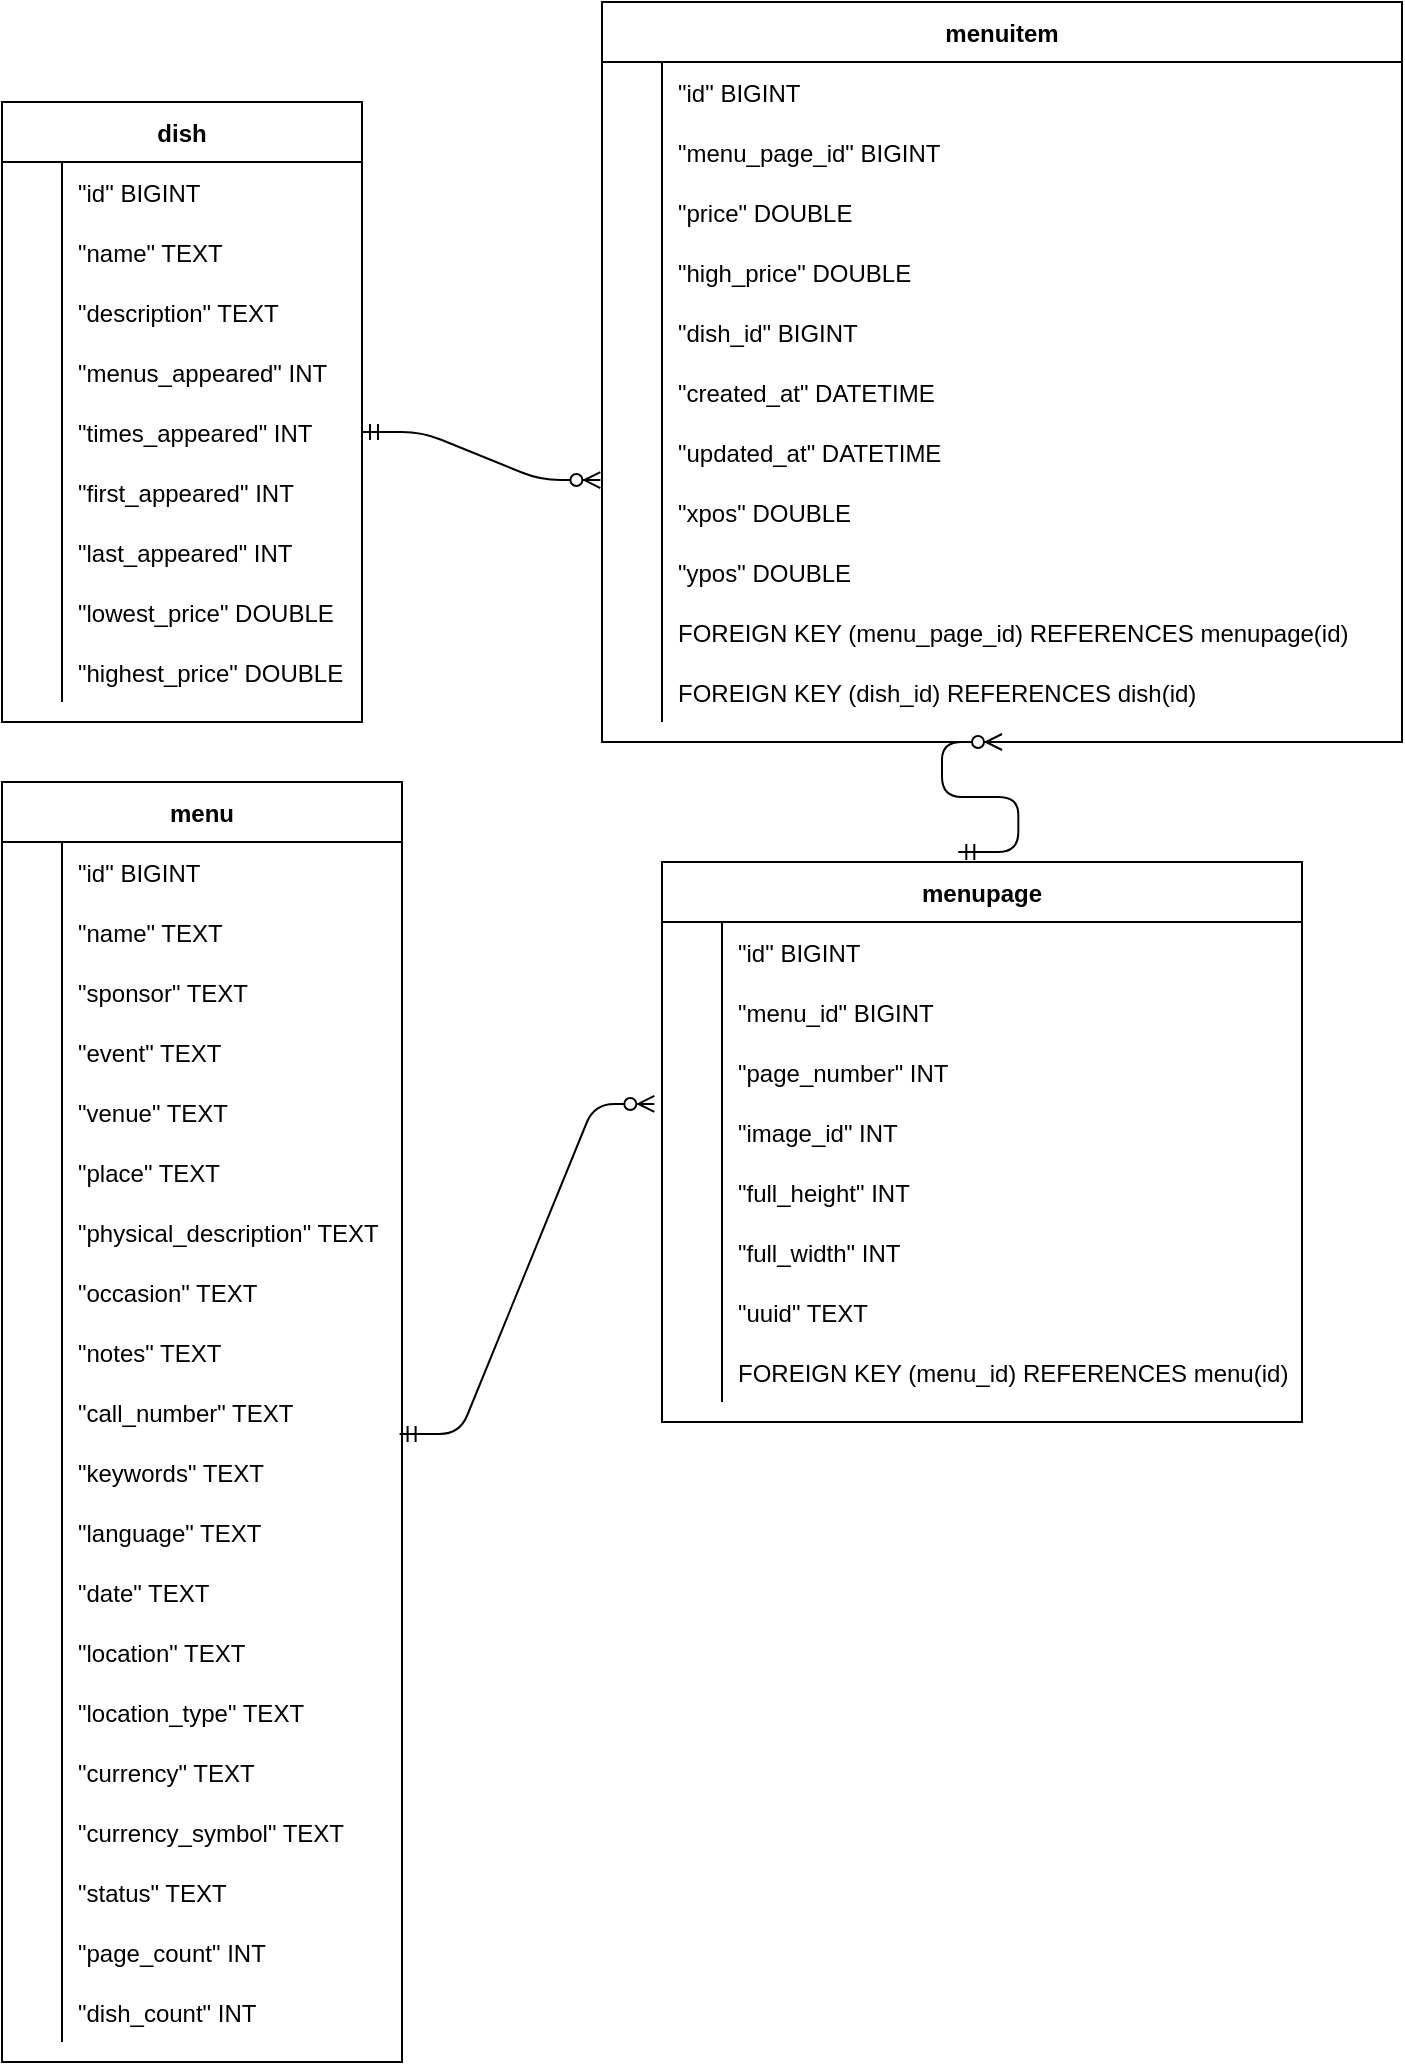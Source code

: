 <mxfile version="14.9.2" type="device"><diagram id="_U0Zj7MyWldD_mzxAEWO" name="Page-1"><mxGraphModel dx="868" dy="1550" grid="1" gridSize="10" guides="1" tooltips="1" connect="1" arrows="1" fold="1" page="1" pageScale="1" pageWidth="850" pageHeight="1100" math="0" shadow="0"><root><mxCell id="0"/><mxCell id="1" parent="0"/><mxCell id="P9e-pc2dTVvGXAX3Hv-I-1" value="dish" style="shape=table;startSize=30;container=1;collapsible=1;childLayout=tableLayout;fixedRows=1;rowLines=0;fontStyle=1;align=center;resizeLast=1;" vertex="1" parent="1"><mxGeometry x="50" y="-1010" width="180" height="310" as="geometry"/></mxCell><mxCell id="P9e-pc2dTVvGXAX3Hv-I-2" value="" style="shape=partialRectangle;collapsible=0;dropTarget=0;pointerEvents=0;fillColor=none;points=[[0,0.5],[1,0.5]];portConstraint=eastwest;top=0;left=0;right=0;bottom=0;" vertex="1" parent="P9e-pc2dTVvGXAX3Hv-I-1"><mxGeometry y="30" width="180" height="30" as="geometry"/></mxCell><mxCell id="P9e-pc2dTVvGXAX3Hv-I-3" value="" style="shape=partialRectangle;overflow=hidden;connectable=0;fillColor=none;top=0;left=0;bottom=0;right=0;" vertex="1" parent="P9e-pc2dTVvGXAX3Hv-I-2"><mxGeometry width="30" height="30" as="geometry"/></mxCell><mxCell id="P9e-pc2dTVvGXAX3Hv-I-4" value="&quot;id&quot; BIGINT" style="shape=partialRectangle;overflow=hidden;connectable=0;fillColor=none;top=0;left=0;bottom=0;right=0;align=left;spacingLeft=6;" vertex="1" parent="P9e-pc2dTVvGXAX3Hv-I-2"><mxGeometry x="30" width="150" height="30" as="geometry"/></mxCell><mxCell id="P9e-pc2dTVvGXAX3Hv-I-5" value="" style="shape=partialRectangle;collapsible=0;dropTarget=0;pointerEvents=0;fillColor=none;points=[[0,0.5],[1,0.5]];portConstraint=eastwest;top=0;left=0;right=0;bottom=0;" vertex="1" parent="P9e-pc2dTVvGXAX3Hv-I-1"><mxGeometry y="60" width="180" height="30" as="geometry"/></mxCell><mxCell id="P9e-pc2dTVvGXAX3Hv-I-6" value="" style="shape=partialRectangle;overflow=hidden;connectable=0;fillColor=none;top=0;left=0;bottom=0;right=0;" vertex="1" parent="P9e-pc2dTVvGXAX3Hv-I-5"><mxGeometry width="30" height="30" as="geometry"/></mxCell><mxCell id="P9e-pc2dTVvGXAX3Hv-I-7" value="&quot;name&quot; TEXT" style="shape=partialRectangle;overflow=hidden;connectable=0;fillColor=none;top=0;left=0;bottom=0;right=0;align=left;spacingLeft=6;" vertex="1" parent="P9e-pc2dTVvGXAX3Hv-I-5"><mxGeometry x="30" width="150" height="30" as="geometry"/></mxCell><mxCell id="P9e-pc2dTVvGXAX3Hv-I-8" value="" style="shape=partialRectangle;collapsible=0;dropTarget=0;pointerEvents=0;fillColor=none;points=[[0,0.5],[1,0.5]];portConstraint=eastwest;top=0;left=0;right=0;bottom=0;" vertex="1" parent="P9e-pc2dTVvGXAX3Hv-I-1"><mxGeometry y="90" width="180" height="30" as="geometry"/></mxCell><mxCell id="P9e-pc2dTVvGXAX3Hv-I-9" value="" style="shape=partialRectangle;overflow=hidden;connectable=0;fillColor=none;top=0;left=0;bottom=0;right=0;" vertex="1" parent="P9e-pc2dTVvGXAX3Hv-I-8"><mxGeometry width="30" height="30" as="geometry"/></mxCell><mxCell id="P9e-pc2dTVvGXAX3Hv-I-10" value="&quot;description&quot; TEXT" style="shape=partialRectangle;overflow=hidden;connectable=0;fillColor=none;top=0;left=0;bottom=0;right=0;align=left;spacingLeft=6;" vertex="1" parent="P9e-pc2dTVvGXAX3Hv-I-8"><mxGeometry x="30" width="150" height="30" as="geometry"/></mxCell><mxCell id="P9e-pc2dTVvGXAX3Hv-I-11" value="" style="shape=partialRectangle;collapsible=0;dropTarget=0;pointerEvents=0;fillColor=none;points=[[0,0.5],[1,0.5]];portConstraint=eastwest;top=0;left=0;right=0;bottom=0;" vertex="1" parent="P9e-pc2dTVvGXAX3Hv-I-1"><mxGeometry y="120" width="180" height="30" as="geometry"/></mxCell><mxCell id="P9e-pc2dTVvGXAX3Hv-I-12" value="" style="shape=partialRectangle;overflow=hidden;connectable=0;fillColor=none;top=0;left=0;bottom=0;right=0;" vertex="1" parent="P9e-pc2dTVvGXAX3Hv-I-11"><mxGeometry width="30" height="30" as="geometry"/></mxCell><mxCell id="P9e-pc2dTVvGXAX3Hv-I-13" value="&quot;menus_appeared&quot; INT" style="shape=partialRectangle;overflow=hidden;connectable=0;fillColor=none;top=0;left=0;bottom=0;right=0;align=left;spacingLeft=6;" vertex="1" parent="P9e-pc2dTVvGXAX3Hv-I-11"><mxGeometry x="30" width="150" height="30" as="geometry"/></mxCell><mxCell id="P9e-pc2dTVvGXAX3Hv-I-14" value="" style="shape=partialRectangle;collapsible=0;dropTarget=0;pointerEvents=0;fillColor=none;points=[[0,0.5],[1,0.5]];portConstraint=eastwest;top=0;left=0;right=0;bottom=0;" vertex="1" parent="P9e-pc2dTVvGXAX3Hv-I-1"><mxGeometry y="150" width="180" height="30" as="geometry"/></mxCell><mxCell id="P9e-pc2dTVvGXAX3Hv-I-15" value="" style="shape=partialRectangle;overflow=hidden;connectable=0;fillColor=none;top=0;left=0;bottom=0;right=0;" vertex="1" parent="P9e-pc2dTVvGXAX3Hv-I-14"><mxGeometry width="30" height="30" as="geometry"/></mxCell><mxCell id="P9e-pc2dTVvGXAX3Hv-I-16" value="&quot;times_appeared&quot; INT" style="shape=partialRectangle;overflow=hidden;connectable=0;fillColor=none;top=0;left=0;bottom=0;right=0;align=left;spacingLeft=6;" vertex="1" parent="P9e-pc2dTVvGXAX3Hv-I-14"><mxGeometry x="30" width="150" height="30" as="geometry"/></mxCell><mxCell id="P9e-pc2dTVvGXAX3Hv-I-17" value="" style="shape=partialRectangle;collapsible=0;dropTarget=0;pointerEvents=0;fillColor=none;points=[[0,0.5],[1,0.5]];portConstraint=eastwest;top=0;left=0;right=0;bottom=0;" vertex="1" parent="P9e-pc2dTVvGXAX3Hv-I-1"><mxGeometry y="180" width="180" height="30" as="geometry"/></mxCell><mxCell id="P9e-pc2dTVvGXAX3Hv-I-18" value="" style="shape=partialRectangle;overflow=hidden;connectable=0;fillColor=none;top=0;left=0;bottom=0;right=0;" vertex="1" parent="P9e-pc2dTVvGXAX3Hv-I-17"><mxGeometry width="30" height="30" as="geometry"/></mxCell><mxCell id="P9e-pc2dTVvGXAX3Hv-I-19" value="&quot;first_appeared&quot; INT" style="shape=partialRectangle;overflow=hidden;connectable=0;fillColor=none;top=0;left=0;bottom=0;right=0;align=left;spacingLeft=6;" vertex="1" parent="P9e-pc2dTVvGXAX3Hv-I-17"><mxGeometry x="30" width="150" height="30" as="geometry"/></mxCell><mxCell id="P9e-pc2dTVvGXAX3Hv-I-20" value="" style="shape=partialRectangle;collapsible=0;dropTarget=0;pointerEvents=0;fillColor=none;points=[[0,0.5],[1,0.5]];portConstraint=eastwest;top=0;left=0;right=0;bottom=0;" vertex="1" parent="P9e-pc2dTVvGXAX3Hv-I-1"><mxGeometry y="210" width="180" height="30" as="geometry"/></mxCell><mxCell id="P9e-pc2dTVvGXAX3Hv-I-21" value="" style="shape=partialRectangle;overflow=hidden;connectable=0;fillColor=none;top=0;left=0;bottom=0;right=0;" vertex="1" parent="P9e-pc2dTVvGXAX3Hv-I-20"><mxGeometry width="30" height="30" as="geometry"/></mxCell><mxCell id="P9e-pc2dTVvGXAX3Hv-I-22" value="&quot;last_appeared&quot; INT" style="shape=partialRectangle;overflow=hidden;connectable=0;fillColor=none;top=0;left=0;bottom=0;right=0;align=left;spacingLeft=6;" vertex="1" parent="P9e-pc2dTVvGXAX3Hv-I-20"><mxGeometry x="30" width="150" height="30" as="geometry"/></mxCell><mxCell id="P9e-pc2dTVvGXAX3Hv-I-23" value="" style="shape=partialRectangle;collapsible=0;dropTarget=0;pointerEvents=0;fillColor=none;points=[[0,0.5],[1,0.5]];portConstraint=eastwest;top=0;left=0;right=0;bottom=0;" vertex="1" parent="P9e-pc2dTVvGXAX3Hv-I-1"><mxGeometry y="240" width="180" height="30" as="geometry"/></mxCell><mxCell id="P9e-pc2dTVvGXAX3Hv-I-24" value="" style="shape=partialRectangle;overflow=hidden;connectable=0;fillColor=none;top=0;left=0;bottom=0;right=0;" vertex="1" parent="P9e-pc2dTVvGXAX3Hv-I-23"><mxGeometry width="30" height="30" as="geometry"/></mxCell><mxCell id="P9e-pc2dTVvGXAX3Hv-I-25" value="&quot;lowest_price&quot; DOUBLE" style="shape=partialRectangle;overflow=hidden;connectable=0;fillColor=none;top=0;left=0;bottom=0;right=0;align=left;spacingLeft=6;" vertex="1" parent="P9e-pc2dTVvGXAX3Hv-I-23"><mxGeometry x="30" width="150" height="30" as="geometry"/></mxCell><mxCell id="P9e-pc2dTVvGXAX3Hv-I-26" value="" style="shape=partialRectangle;collapsible=0;dropTarget=0;pointerEvents=0;fillColor=none;points=[[0,0.5],[1,0.5]];portConstraint=eastwest;top=0;left=0;right=0;bottom=0;" vertex="1" parent="P9e-pc2dTVvGXAX3Hv-I-1"><mxGeometry y="270" width="180" height="30" as="geometry"/></mxCell><mxCell id="P9e-pc2dTVvGXAX3Hv-I-27" value="" style="shape=partialRectangle;overflow=hidden;connectable=0;fillColor=none;top=0;left=0;bottom=0;right=0;" vertex="1" parent="P9e-pc2dTVvGXAX3Hv-I-26"><mxGeometry width="30" height="30" as="geometry"/></mxCell><mxCell id="P9e-pc2dTVvGXAX3Hv-I-28" value="&quot;highest_price&quot; DOUBLE" style="shape=partialRectangle;overflow=hidden;connectable=0;fillColor=none;top=0;left=0;bottom=0;right=0;align=left;spacingLeft=6;" vertex="1" parent="P9e-pc2dTVvGXAX3Hv-I-26"><mxGeometry x="30" width="150" height="30" as="geometry"/></mxCell><mxCell id="P9e-pc2dTVvGXAX3Hv-I-29" value="menuitem" style="shape=table;startSize=30;container=1;collapsible=1;childLayout=tableLayout;fixedRows=1;rowLines=0;fontStyle=1;align=center;resizeLast=1;" vertex="1" parent="1"><mxGeometry x="350" y="-1060" width="400" height="370" as="geometry"/></mxCell><mxCell id="P9e-pc2dTVvGXAX3Hv-I-30" value="" style="shape=partialRectangle;collapsible=0;dropTarget=0;pointerEvents=0;fillColor=none;points=[[0,0.5],[1,0.5]];portConstraint=eastwest;top=0;left=0;right=0;bottom=0;" vertex="1" parent="P9e-pc2dTVvGXAX3Hv-I-29"><mxGeometry y="30" width="400" height="30" as="geometry"/></mxCell><mxCell id="P9e-pc2dTVvGXAX3Hv-I-31" value="" style="shape=partialRectangle;overflow=hidden;connectable=0;fillColor=none;top=0;left=0;bottom=0;right=0;" vertex="1" parent="P9e-pc2dTVvGXAX3Hv-I-30"><mxGeometry width="30" height="30" as="geometry"/></mxCell><mxCell id="P9e-pc2dTVvGXAX3Hv-I-32" value="&quot;id&quot; BIGINT" style="shape=partialRectangle;overflow=hidden;connectable=0;fillColor=none;top=0;left=0;bottom=0;right=0;align=left;spacingLeft=6;" vertex="1" parent="P9e-pc2dTVvGXAX3Hv-I-30"><mxGeometry x="30" width="370" height="30" as="geometry"/></mxCell><mxCell id="P9e-pc2dTVvGXAX3Hv-I-33" value="" style="shape=partialRectangle;collapsible=0;dropTarget=0;pointerEvents=0;fillColor=none;points=[[0,0.5],[1,0.5]];portConstraint=eastwest;top=0;left=0;right=0;bottom=0;" vertex="1" parent="P9e-pc2dTVvGXAX3Hv-I-29"><mxGeometry y="60" width="400" height="30" as="geometry"/></mxCell><mxCell id="P9e-pc2dTVvGXAX3Hv-I-34" value="" style="shape=partialRectangle;overflow=hidden;connectable=0;fillColor=none;top=0;left=0;bottom=0;right=0;" vertex="1" parent="P9e-pc2dTVvGXAX3Hv-I-33"><mxGeometry width="30" height="30" as="geometry"/></mxCell><mxCell id="P9e-pc2dTVvGXAX3Hv-I-35" value="&quot;menu_page_id&quot; BIGINT" style="shape=partialRectangle;overflow=hidden;connectable=0;fillColor=none;top=0;left=0;bottom=0;right=0;align=left;spacingLeft=6;" vertex="1" parent="P9e-pc2dTVvGXAX3Hv-I-33"><mxGeometry x="30" width="370" height="30" as="geometry"/></mxCell><mxCell id="P9e-pc2dTVvGXAX3Hv-I-36" value="" style="shape=partialRectangle;collapsible=0;dropTarget=0;pointerEvents=0;fillColor=none;points=[[0,0.5],[1,0.5]];portConstraint=eastwest;top=0;left=0;right=0;bottom=0;" vertex="1" parent="P9e-pc2dTVvGXAX3Hv-I-29"><mxGeometry y="90" width="400" height="30" as="geometry"/></mxCell><mxCell id="P9e-pc2dTVvGXAX3Hv-I-37" value="" style="shape=partialRectangle;overflow=hidden;connectable=0;fillColor=none;top=0;left=0;bottom=0;right=0;" vertex="1" parent="P9e-pc2dTVvGXAX3Hv-I-36"><mxGeometry width="30" height="30" as="geometry"/></mxCell><mxCell id="P9e-pc2dTVvGXAX3Hv-I-38" value="&quot;price&quot; DOUBLE" style="shape=partialRectangle;overflow=hidden;connectable=0;fillColor=none;top=0;left=0;bottom=0;right=0;align=left;spacingLeft=6;" vertex="1" parent="P9e-pc2dTVvGXAX3Hv-I-36"><mxGeometry x="30" width="370" height="30" as="geometry"/></mxCell><mxCell id="P9e-pc2dTVvGXAX3Hv-I-39" value="" style="shape=partialRectangle;collapsible=0;dropTarget=0;pointerEvents=0;fillColor=none;points=[[0,0.5],[1,0.5]];portConstraint=eastwest;top=0;left=0;right=0;bottom=0;" vertex="1" parent="P9e-pc2dTVvGXAX3Hv-I-29"><mxGeometry y="120" width="400" height="30" as="geometry"/></mxCell><mxCell id="P9e-pc2dTVvGXAX3Hv-I-40" value="" style="shape=partialRectangle;overflow=hidden;connectable=0;fillColor=none;top=0;left=0;bottom=0;right=0;" vertex="1" parent="P9e-pc2dTVvGXAX3Hv-I-39"><mxGeometry width="30" height="30" as="geometry"/></mxCell><mxCell id="P9e-pc2dTVvGXAX3Hv-I-41" value="&quot;high_price&quot; DOUBLE" style="shape=partialRectangle;overflow=hidden;connectable=0;fillColor=none;top=0;left=0;bottom=0;right=0;align=left;spacingLeft=6;" vertex="1" parent="P9e-pc2dTVvGXAX3Hv-I-39"><mxGeometry x="30" width="370" height="30" as="geometry"/></mxCell><mxCell id="P9e-pc2dTVvGXAX3Hv-I-42" value="" style="shape=partialRectangle;collapsible=0;dropTarget=0;pointerEvents=0;fillColor=none;points=[[0,0.5],[1,0.5]];portConstraint=eastwest;top=0;left=0;right=0;bottom=0;" vertex="1" parent="P9e-pc2dTVvGXAX3Hv-I-29"><mxGeometry y="150" width="400" height="30" as="geometry"/></mxCell><mxCell id="P9e-pc2dTVvGXAX3Hv-I-43" value="" style="shape=partialRectangle;overflow=hidden;connectable=0;fillColor=none;top=0;left=0;bottom=0;right=0;" vertex="1" parent="P9e-pc2dTVvGXAX3Hv-I-42"><mxGeometry width="30" height="30" as="geometry"/></mxCell><mxCell id="P9e-pc2dTVvGXAX3Hv-I-44" value="&quot;dish_id&quot; BIGINT" style="shape=partialRectangle;overflow=hidden;connectable=0;fillColor=none;top=0;left=0;bottom=0;right=0;align=left;spacingLeft=6;" vertex="1" parent="P9e-pc2dTVvGXAX3Hv-I-42"><mxGeometry x="30" width="370" height="30" as="geometry"/></mxCell><mxCell id="P9e-pc2dTVvGXAX3Hv-I-45" value="" style="shape=partialRectangle;collapsible=0;dropTarget=0;pointerEvents=0;fillColor=none;points=[[0,0.5],[1,0.5]];portConstraint=eastwest;top=0;left=0;right=0;bottom=0;" vertex="1" parent="P9e-pc2dTVvGXAX3Hv-I-29"><mxGeometry y="180" width="400" height="30" as="geometry"/></mxCell><mxCell id="P9e-pc2dTVvGXAX3Hv-I-46" value="" style="shape=partialRectangle;overflow=hidden;connectable=0;fillColor=none;top=0;left=0;bottom=0;right=0;" vertex="1" parent="P9e-pc2dTVvGXAX3Hv-I-45"><mxGeometry width="30" height="30" as="geometry"/></mxCell><mxCell id="P9e-pc2dTVvGXAX3Hv-I-47" value="&quot;created_at&quot; DATETIME" style="shape=partialRectangle;overflow=hidden;connectable=0;fillColor=none;top=0;left=0;bottom=0;right=0;align=left;spacingLeft=6;" vertex="1" parent="P9e-pc2dTVvGXAX3Hv-I-45"><mxGeometry x="30" width="370" height="30" as="geometry"/></mxCell><mxCell id="P9e-pc2dTVvGXAX3Hv-I-48" value="" style="shape=partialRectangle;collapsible=0;dropTarget=0;pointerEvents=0;fillColor=none;points=[[0,0.5],[1,0.5]];portConstraint=eastwest;top=0;left=0;right=0;bottom=0;" vertex="1" parent="P9e-pc2dTVvGXAX3Hv-I-29"><mxGeometry y="210" width="400" height="30" as="geometry"/></mxCell><mxCell id="P9e-pc2dTVvGXAX3Hv-I-49" value="" style="shape=partialRectangle;overflow=hidden;connectable=0;fillColor=none;top=0;left=0;bottom=0;right=0;" vertex="1" parent="P9e-pc2dTVvGXAX3Hv-I-48"><mxGeometry width="30" height="30" as="geometry"/></mxCell><mxCell id="P9e-pc2dTVvGXAX3Hv-I-50" value="&quot;updated_at&quot; DATETIME" style="shape=partialRectangle;overflow=hidden;connectable=0;fillColor=none;top=0;left=0;bottom=0;right=0;align=left;spacingLeft=6;" vertex="1" parent="P9e-pc2dTVvGXAX3Hv-I-48"><mxGeometry x="30" width="370" height="30" as="geometry"/></mxCell><mxCell id="P9e-pc2dTVvGXAX3Hv-I-51" value="" style="shape=partialRectangle;collapsible=0;dropTarget=0;pointerEvents=0;fillColor=none;points=[[0,0.5],[1,0.5]];portConstraint=eastwest;top=0;left=0;right=0;bottom=0;" vertex="1" parent="P9e-pc2dTVvGXAX3Hv-I-29"><mxGeometry y="240" width="400" height="30" as="geometry"/></mxCell><mxCell id="P9e-pc2dTVvGXAX3Hv-I-52" value="" style="shape=partialRectangle;overflow=hidden;connectable=0;fillColor=none;top=0;left=0;bottom=0;right=0;" vertex="1" parent="P9e-pc2dTVvGXAX3Hv-I-51"><mxGeometry width="30" height="30" as="geometry"/></mxCell><mxCell id="P9e-pc2dTVvGXAX3Hv-I-53" value="&quot;xpos&quot; DOUBLE" style="shape=partialRectangle;overflow=hidden;connectable=0;fillColor=none;top=0;left=0;bottom=0;right=0;align=left;spacingLeft=6;" vertex="1" parent="P9e-pc2dTVvGXAX3Hv-I-51"><mxGeometry x="30" width="370" height="30" as="geometry"/></mxCell><mxCell id="P9e-pc2dTVvGXAX3Hv-I-54" value="" style="shape=partialRectangle;collapsible=0;dropTarget=0;pointerEvents=0;fillColor=none;points=[[0,0.5],[1,0.5]];portConstraint=eastwest;top=0;left=0;right=0;bottom=0;" vertex="1" parent="P9e-pc2dTVvGXAX3Hv-I-29"><mxGeometry y="270" width="400" height="30" as="geometry"/></mxCell><mxCell id="P9e-pc2dTVvGXAX3Hv-I-55" value="" style="shape=partialRectangle;overflow=hidden;connectable=0;fillColor=none;top=0;left=0;bottom=0;right=0;" vertex="1" parent="P9e-pc2dTVvGXAX3Hv-I-54"><mxGeometry width="30" height="30" as="geometry"/></mxCell><mxCell id="P9e-pc2dTVvGXAX3Hv-I-56" value="&quot;ypos&quot; DOUBLE" style="shape=partialRectangle;overflow=hidden;connectable=0;fillColor=none;top=0;left=0;bottom=0;right=0;align=left;spacingLeft=6;" vertex="1" parent="P9e-pc2dTVvGXAX3Hv-I-54"><mxGeometry x="30" width="370" height="30" as="geometry"/></mxCell><mxCell id="P9e-pc2dTVvGXAX3Hv-I-57" value="" style="shape=partialRectangle;collapsible=0;dropTarget=0;pointerEvents=0;fillColor=none;points=[[0,0.5],[1,0.5]];portConstraint=eastwest;top=0;left=0;right=0;bottom=0;" vertex="1" parent="P9e-pc2dTVvGXAX3Hv-I-29"><mxGeometry y="300" width="400" height="30" as="geometry"/></mxCell><mxCell id="P9e-pc2dTVvGXAX3Hv-I-58" value="" style="shape=partialRectangle;overflow=hidden;connectable=0;fillColor=none;top=0;left=0;bottom=0;right=0;" vertex="1" parent="P9e-pc2dTVvGXAX3Hv-I-57"><mxGeometry width="30" height="30" as="geometry"/></mxCell><mxCell id="P9e-pc2dTVvGXAX3Hv-I-59" value="FOREIGN KEY (menu_page_id) REFERENCES menupage(id)" style="shape=partialRectangle;overflow=hidden;connectable=0;fillColor=none;top=0;left=0;bottom=0;right=0;align=left;spacingLeft=6;" vertex="1" parent="P9e-pc2dTVvGXAX3Hv-I-57"><mxGeometry x="30" width="370" height="30" as="geometry"/></mxCell><mxCell id="P9e-pc2dTVvGXAX3Hv-I-60" value="" style="shape=partialRectangle;collapsible=0;dropTarget=0;pointerEvents=0;fillColor=none;points=[[0,0.5],[1,0.5]];portConstraint=eastwest;top=0;left=0;right=0;bottom=0;" vertex="1" parent="P9e-pc2dTVvGXAX3Hv-I-29"><mxGeometry y="330" width="400" height="30" as="geometry"/></mxCell><mxCell id="P9e-pc2dTVvGXAX3Hv-I-61" value="" style="shape=partialRectangle;overflow=hidden;connectable=0;fillColor=none;top=0;left=0;bottom=0;right=0;" vertex="1" parent="P9e-pc2dTVvGXAX3Hv-I-60"><mxGeometry width="30" height="30" as="geometry"/></mxCell><mxCell id="P9e-pc2dTVvGXAX3Hv-I-62" value="FOREIGN KEY (dish_id) REFERENCES dish(id)" style="shape=partialRectangle;overflow=hidden;connectable=0;fillColor=none;top=0;left=0;bottom=0;right=0;align=left;spacingLeft=6;" vertex="1" parent="P9e-pc2dTVvGXAX3Hv-I-60"><mxGeometry x="30" width="370" height="30" as="geometry"/></mxCell><mxCell id="P9e-pc2dTVvGXAX3Hv-I-63" value="menupage" style="shape=table;startSize=30;container=1;collapsible=1;childLayout=tableLayout;fixedRows=1;rowLines=0;fontStyle=1;align=center;resizeLast=1;" vertex="1" parent="1"><mxGeometry x="380" y="-630" width="320" height="280" as="geometry"/></mxCell><mxCell id="P9e-pc2dTVvGXAX3Hv-I-64" value="" style="shape=partialRectangle;collapsible=0;dropTarget=0;pointerEvents=0;fillColor=none;points=[[0,0.5],[1,0.5]];portConstraint=eastwest;top=0;left=0;right=0;bottom=0;" vertex="1" parent="P9e-pc2dTVvGXAX3Hv-I-63"><mxGeometry y="30" width="320" height="30" as="geometry"/></mxCell><mxCell id="P9e-pc2dTVvGXAX3Hv-I-65" value="" style="shape=partialRectangle;overflow=hidden;connectable=0;fillColor=none;top=0;left=0;bottom=0;right=0;" vertex="1" parent="P9e-pc2dTVvGXAX3Hv-I-64"><mxGeometry width="30" height="30" as="geometry"/></mxCell><mxCell id="P9e-pc2dTVvGXAX3Hv-I-66" value="&quot;id&quot; BIGINT" style="shape=partialRectangle;overflow=hidden;connectable=0;fillColor=none;top=0;left=0;bottom=0;right=0;align=left;spacingLeft=6;" vertex="1" parent="P9e-pc2dTVvGXAX3Hv-I-64"><mxGeometry x="30" width="290" height="30" as="geometry"/></mxCell><mxCell id="P9e-pc2dTVvGXAX3Hv-I-67" value="" style="shape=partialRectangle;collapsible=0;dropTarget=0;pointerEvents=0;fillColor=none;points=[[0,0.5],[1,0.5]];portConstraint=eastwest;top=0;left=0;right=0;bottom=0;" vertex="1" parent="P9e-pc2dTVvGXAX3Hv-I-63"><mxGeometry y="60" width="320" height="30" as="geometry"/></mxCell><mxCell id="P9e-pc2dTVvGXAX3Hv-I-68" value="" style="shape=partialRectangle;overflow=hidden;connectable=0;fillColor=none;top=0;left=0;bottom=0;right=0;" vertex="1" parent="P9e-pc2dTVvGXAX3Hv-I-67"><mxGeometry width="30" height="30" as="geometry"/></mxCell><mxCell id="P9e-pc2dTVvGXAX3Hv-I-69" value="&quot;menu_id&quot; BIGINT" style="shape=partialRectangle;overflow=hidden;connectable=0;fillColor=none;top=0;left=0;bottom=0;right=0;align=left;spacingLeft=6;" vertex="1" parent="P9e-pc2dTVvGXAX3Hv-I-67"><mxGeometry x="30" width="290" height="30" as="geometry"/></mxCell><mxCell id="P9e-pc2dTVvGXAX3Hv-I-70" value="" style="shape=partialRectangle;collapsible=0;dropTarget=0;pointerEvents=0;fillColor=none;points=[[0,0.5],[1,0.5]];portConstraint=eastwest;top=0;left=0;right=0;bottom=0;" vertex="1" parent="P9e-pc2dTVvGXAX3Hv-I-63"><mxGeometry y="90" width="320" height="30" as="geometry"/></mxCell><mxCell id="P9e-pc2dTVvGXAX3Hv-I-71" value="" style="shape=partialRectangle;overflow=hidden;connectable=0;fillColor=none;top=0;left=0;bottom=0;right=0;" vertex="1" parent="P9e-pc2dTVvGXAX3Hv-I-70"><mxGeometry width="30" height="30" as="geometry"/></mxCell><mxCell id="P9e-pc2dTVvGXAX3Hv-I-72" value="&quot;page_number&quot; INT" style="shape=partialRectangle;overflow=hidden;connectable=0;fillColor=none;top=0;left=0;bottom=0;right=0;align=left;spacingLeft=6;" vertex="1" parent="P9e-pc2dTVvGXAX3Hv-I-70"><mxGeometry x="30" width="290" height="30" as="geometry"/></mxCell><mxCell id="P9e-pc2dTVvGXAX3Hv-I-73" value="" style="shape=partialRectangle;collapsible=0;dropTarget=0;pointerEvents=0;fillColor=none;points=[[0,0.5],[1,0.5]];portConstraint=eastwest;top=0;left=0;right=0;bottom=0;" vertex="1" parent="P9e-pc2dTVvGXAX3Hv-I-63"><mxGeometry y="120" width="320" height="30" as="geometry"/></mxCell><mxCell id="P9e-pc2dTVvGXAX3Hv-I-74" value="" style="shape=partialRectangle;overflow=hidden;connectable=0;fillColor=none;top=0;left=0;bottom=0;right=0;" vertex="1" parent="P9e-pc2dTVvGXAX3Hv-I-73"><mxGeometry width="30" height="30" as="geometry"/></mxCell><mxCell id="P9e-pc2dTVvGXAX3Hv-I-75" value="&quot;image_id&quot; INT" style="shape=partialRectangle;overflow=hidden;connectable=0;fillColor=none;top=0;left=0;bottom=0;right=0;align=left;spacingLeft=6;" vertex="1" parent="P9e-pc2dTVvGXAX3Hv-I-73"><mxGeometry x="30" width="290" height="30" as="geometry"/></mxCell><mxCell id="P9e-pc2dTVvGXAX3Hv-I-76" value="" style="shape=partialRectangle;collapsible=0;dropTarget=0;pointerEvents=0;fillColor=none;points=[[0,0.5],[1,0.5]];portConstraint=eastwest;top=0;left=0;right=0;bottom=0;" vertex="1" parent="P9e-pc2dTVvGXAX3Hv-I-63"><mxGeometry y="150" width="320" height="30" as="geometry"/></mxCell><mxCell id="P9e-pc2dTVvGXAX3Hv-I-77" value="" style="shape=partialRectangle;overflow=hidden;connectable=0;fillColor=none;top=0;left=0;bottom=0;right=0;" vertex="1" parent="P9e-pc2dTVvGXAX3Hv-I-76"><mxGeometry width="30" height="30" as="geometry"/></mxCell><mxCell id="P9e-pc2dTVvGXAX3Hv-I-78" value="&quot;full_height&quot; INT" style="shape=partialRectangle;overflow=hidden;connectable=0;fillColor=none;top=0;left=0;bottom=0;right=0;align=left;spacingLeft=6;" vertex="1" parent="P9e-pc2dTVvGXAX3Hv-I-76"><mxGeometry x="30" width="290" height="30" as="geometry"/></mxCell><mxCell id="P9e-pc2dTVvGXAX3Hv-I-79" value="" style="shape=partialRectangle;collapsible=0;dropTarget=0;pointerEvents=0;fillColor=none;points=[[0,0.5],[1,0.5]];portConstraint=eastwest;top=0;left=0;right=0;bottom=0;" vertex="1" parent="P9e-pc2dTVvGXAX3Hv-I-63"><mxGeometry y="180" width="320" height="30" as="geometry"/></mxCell><mxCell id="P9e-pc2dTVvGXAX3Hv-I-80" value="" style="shape=partialRectangle;overflow=hidden;connectable=0;fillColor=none;top=0;left=0;bottom=0;right=0;" vertex="1" parent="P9e-pc2dTVvGXAX3Hv-I-79"><mxGeometry width="30" height="30" as="geometry"/></mxCell><mxCell id="P9e-pc2dTVvGXAX3Hv-I-81" value="&quot;full_width&quot; INT" style="shape=partialRectangle;overflow=hidden;connectable=0;fillColor=none;top=0;left=0;bottom=0;right=0;align=left;spacingLeft=6;" vertex="1" parent="P9e-pc2dTVvGXAX3Hv-I-79"><mxGeometry x="30" width="290" height="30" as="geometry"/></mxCell><mxCell id="P9e-pc2dTVvGXAX3Hv-I-82" value="" style="shape=partialRectangle;collapsible=0;dropTarget=0;pointerEvents=0;fillColor=none;points=[[0,0.5],[1,0.5]];portConstraint=eastwest;top=0;left=0;right=0;bottom=0;" vertex="1" parent="P9e-pc2dTVvGXAX3Hv-I-63"><mxGeometry y="210" width="320" height="30" as="geometry"/></mxCell><mxCell id="P9e-pc2dTVvGXAX3Hv-I-83" value="" style="shape=partialRectangle;overflow=hidden;connectable=0;fillColor=none;top=0;left=0;bottom=0;right=0;" vertex="1" parent="P9e-pc2dTVvGXAX3Hv-I-82"><mxGeometry width="30" height="30" as="geometry"/></mxCell><mxCell id="P9e-pc2dTVvGXAX3Hv-I-84" value="&quot;uuid&quot; TEXT" style="shape=partialRectangle;overflow=hidden;connectable=0;fillColor=none;top=0;left=0;bottom=0;right=0;align=left;spacingLeft=6;" vertex="1" parent="P9e-pc2dTVvGXAX3Hv-I-82"><mxGeometry x="30" width="290" height="30" as="geometry"/></mxCell><mxCell id="P9e-pc2dTVvGXAX3Hv-I-85" value="" style="shape=partialRectangle;collapsible=0;dropTarget=0;pointerEvents=0;fillColor=none;points=[[0,0.5],[1,0.5]];portConstraint=eastwest;top=0;left=0;right=0;bottom=0;" vertex="1" parent="P9e-pc2dTVvGXAX3Hv-I-63"><mxGeometry y="240" width="320" height="30" as="geometry"/></mxCell><mxCell id="P9e-pc2dTVvGXAX3Hv-I-86" value="" style="shape=partialRectangle;overflow=hidden;connectable=0;fillColor=none;top=0;left=0;bottom=0;right=0;" vertex="1" parent="P9e-pc2dTVvGXAX3Hv-I-85"><mxGeometry width="30" height="30" as="geometry"/></mxCell><mxCell id="P9e-pc2dTVvGXAX3Hv-I-87" value="FOREIGN KEY (menu_id) REFERENCES menu(id)" style="shape=partialRectangle;overflow=hidden;connectable=0;fillColor=none;top=0;left=0;bottom=0;right=0;align=left;spacingLeft=6;" vertex="1" parent="P9e-pc2dTVvGXAX3Hv-I-85"><mxGeometry x="30" width="290" height="30" as="geometry"/></mxCell><mxCell id="P9e-pc2dTVvGXAX3Hv-I-88" value="menu" style="shape=table;startSize=30;container=1;collapsible=1;childLayout=tableLayout;fixedRows=1;rowLines=0;fontStyle=1;align=center;resizeLast=1;" vertex="1" parent="1"><mxGeometry x="50" y="-670" width="200" height="640" as="geometry"/></mxCell><mxCell id="P9e-pc2dTVvGXAX3Hv-I-89" value="" style="shape=partialRectangle;collapsible=0;dropTarget=0;pointerEvents=0;fillColor=none;points=[[0,0.5],[1,0.5]];portConstraint=eastwest;top=0;left=0;right=0;bottom=0;" vertex="1" parent="P9e-pc2dTVvGXAX3Hv-I-88"><mxGeometry y="30" width="200" height="30" as="geometry"/></mxCell><mxCell id="P9e-pc2dTVvGXAX3Hv-I-90" value="" style="shape=partialRectangle;overflow=hidden;connectable=0;fillColor=none;top=0;left=0;bottom=0;right=0;" vertex="1" parent="P9e-pc2dTVvGXAX3Hv-I-89"><mxGeometry width="30" height="30" as="geometry"/></mxCell><mxCell id="P9e-pc2dTVvGXAX3Hv-I-91" value="&quot;id&quot; BIGINT" style="shape=partialRectangle;overflow=hidden;connectable=0;fillColor=none;top=0;left=0;bottom=0;right=0;align=left;spacingLeft=6;" vertex="1" parent="P9e-pc2dTVvGXAX3Hv-I-89"><mxGeometry x="30" width="170" height="30" as="geometry"/></mxCell><mxCell id="P9e-pc2dTVvGXAX3Hv-I-92" value="" style="shape=partialRectangle;collapsible=0;dropTarget=0;pointerEvents=0;fillColor=none;points=[[0,0.5],[1,0.5]];portConstraint=eastwest;top=0;left=0;right=0;bottom=0;" vertex="1" parent="P9e-pc2dTVvGXAX3Hv-I-88"><mxGeometry y="60" width="200" height="30" as="geometry"/></mxCell><mxCell id="P9e-pc2dTVvGXAX3Hv-I-93" value="" style="shape=partialRectangle;overflow=hidden;connectable=0;fillColor=none;top=0;left=0;bottom=0;right=0;" vertex="1" parent="P9e-pc2dTVvGXAX3Hv-I-92"><mxGeometry width="30" height="30" as="geometry"/></mxCell><mxCell id="P9e-pc2dTVvGXAX3Hv-I-94" value="&quot;name&quot; TEXT" style="shape=partialRectangle;overflow=hidden;connectable=0;fillColor=none;top=0;left=0;bottom=0;right=0;align=left;spacingLeft=6;" vertex="1" parent="P9e-pc2dTVvGXAX3Hv-I-92"><mxGeometry x="30" width="170" height="30" as="geometry"/></mxCell><mxCell id="P9e-pc2dTVvGXAX3Hv-I-95" value="" style="shape=partialRectangle;collapsible=0;dropTarget=0;pointerEvents=0;fillColor=none;points=[[0,0.5],[1,0.5]];portConstraint=eastwest;top=0;left=0;right=0;bottom=0;" vertex="1" parent="P9e-pc2dTVvGXAX3Hv-I-88"><mxGeometry y="90" width="200" height="30" as="geometry"/></mxCell><mxCell id="P9e-pc2dTVvGXAX3Hv-I-96" value="" style="shape=partialRectangle;overflow=hidden;connectable=0;fillColor=none;top=0;left=0;bottom=0;right=0;" vertex="1" parent="P9e-pc2dTVvGXAX3Hv-I-95"><mxGeometry width="30" height="30" as="geometry"/></mxCell><mxCell id="P9e-pc2dTVvGXAX3Hv-I-97" value="&quot;sponsor&quot; TEXT" style="shape=partialRectangle;overflow=hidden;connectable=0;fillColor=none;top=0;left=0;bottom=0;right=0;align=left;spacingLeft=6;" vertex="1" parent="P9e-pc2dTVvGXAX3Hv-I-95"><mxGeometry x="30" width="170" height="30" as="geometry"/></mxCell><mxCell id="P9e-pc2dTVvGXAX3Hv-I-98" value="" style="shape=partialRectangle;collapsible=0;dropTarget=0;pointerEvents=0;fillColor=none;points=[[0,0.5],[1,0.5]];portConstraint=eastwest;top=0;left=0;right=0;bottom=0;" vertex="1" parent="P9e-pc2dTVvGXAX3Hv-I-88"><mxGeometry y="120" width="200" height="30" as="geometry"/></mxCell><mxCell id="P9e-pc2dTVvGXAX3Hv-I-99" value="" style="shape=partialRectangle;overflow=hidden;connectable=0;fillColor=none;top=0;left=0;bottom=0;right=0;" vertex="1" parent="P9e-pc2dTVvGXAX3Hv-I-98"><mxGeometry width="30" height="30" as="geometry"/></mxCell><mxCell id="P9e-pc2dTVvGXAX3Hv-I-100" value="&quot;event&quot; TEXT" style="shape=partialRectangle;overflow=hidden;connectable=0;fillColor=none;top=0;left=0;bottom=0;right=0;align=left;spacingLeft=6;" vertex="1" parent="P9e-pc2dTVvGXAX3Hv-I-98"><mxGeometry x="30" width="170" height="30" as="geometry"/></mxCell><mxCell id="P9e-pc2dTVvGXAX3Hv-I-101" value="" style="shape=partialRectangle;collapsible=0;dropTarget=0;pointerEvents=0;fillColor=none;points=[[0,0.5],[1,0.5]];portConstraint=eastwest;top=0;left=0;right=0;bottom=0;" vertex="1" parent="P9e-pc2dTVvGXAX3Hv-I-88"><mxGeometry y="150" width="200" height="30" as="geometry"/></mxCell><mxCell id="P9e-pc2dTVvGXAX3Hv-I-102" value="" style="shape=partialRectangle;overflow=hidden;connectable=0;fillColor=none;top=0;left=0;bottom=0;right=0;" vertex="1" parent="P9e-pc2dTVvGXAX3Hv-I-101"><mxGeometry width="30" height="30" as="geometry"/></mxCell><mxCell id="P9e-pc2dTVvGXAX3Hv-I-103" value="&quot;venue&quot; TEXT" style="shape=partialRectangle;overflow=hidden;connectable=0;fillColor=none;top=0;left=0;bottom=0;right=0;align=left;spacingLeft=6;" vertex="1" parent="P9e-pc2dTVvGXAX3Hv-I-101"><mxGeometry x="30" width="170" height="30" as="geometry"/></mxCell><mxCell id="P9e-pc2dTVvGXAX3Hv-I-104" value="" style="shape=partialRectangle;collapsible=0;dropTarget=0;pointerEvents=0;fillColor=none;points=[[0,0.5],[1,0.5]];portConstraint=eastwest;top=0;left=0;right=0;bottom=0;" vertex="1" parent="P9e-pc2dTVvGXAX3Hv-I-88"><mxGeometry y="180" width="200" height="30" as="geometry"/></mxCell><mxCell id="P9e-pc2dTVvGXAX3Hv-I-105" value="" style="shape=partialRectangle;overflow=hidden;connectable=0;fillColor=none;top=0;left=0;bottom=0;right=0;" vertex="1" parent="P9e-pc2dTVvGXAX3Hv-I-104"><mxGeometry width="30" height="30" as="geometry"/></mxCell><mxCell id="P9e-pc2dTVvGXAX3Hv-I-106" value="&quot;place&quot; TEXT" style="shape=partialRectangle;overflow=hidden;connectable=0;fillColor=none;top=0;left=0;bottom=0;right=0;align=left;spacingLeft=6;" vertex="1" parent="P9e-pc2dTVvGXAX3Hv-I-104"><mxGeometry x="30" width="170" height="30" as="geometry"/></mxCell><mxCell id="P9e-pc2dTVvGXAX3Hv-I-149" style="shape=partialRectangle;collapsible=0;dropTarget=0;pointerEvents=0;fillColor=none;points=[[0,0.5],[1,0.5]];portConstraint=eastwest;top=0;left=0;right=0;bottom=0;" vertex="1" parent="P9e-pc2dTVvGXAX3Hv-I-88"><mxGeometry y="210" width="200" height="30" as="geometry"/></mxCell><mxCell id="P9e-pc2dTVvGXAX3Hv-I-150" style="shape=partialRectangle;overflow=hidden;connectable=0;fillColor=none;top=0;left=0;bottom=0;right=0;" vertex="1" parent="P9e-pc2dTVvGXAX3Hv-I-149"><mxGeometry width="30" height="30" as="geometry"/></mxCell><mxCell id="P9e-pc2dTVvGXAX3Hv-I-151" value="&quot;physical_description&quot; TEXT" style="shape=partialRectangle;overflow=hidden;connectable=0;fillColor=none;top=0;left=0;bottom=0;right=0;align=left;spacingLeft=6;" vertex="1" parent="P9e-pc2dTVvGXAX3Hv-I-149"><mxGeometry x="30" width="170" height="30" as="geometry"/></mxCell><mxCell id="P9e-pc2dTVvGXAX3Hv-I-107" value="" style="shape=partialRectangle;collapsible=0;dropTarget=0;pointerEvents=0;fillColor=none;points=[[0,0.5],[1,0.5]];portConstraint=eastwest;top=0;left=0;right=0;bottom=0;" vertex="1" parent="P9e-pc2dTVvGXAX3Hv-I-88"><mxGeometry y="240" width="200" height="30" as="geometry"/></mxCell><mxCell id="P9e-pc2dTVvGXAX3Hv-I-108" value="" style="shape=partialRectangle;overflow=hidden;connectable=0;fillColor=none;top=0;left=0;bottom=0;right=0;" vertex="1" parent="P9e-pc2dTVvGXAX3Hv-I-107"><mxGeometry width="30" height="30" as="geometry"/></mxCell><mxCell id="P9e-pc2dTVvGXAX3Hv-I-109" value="&quot;occasion&quot; TEXT" style="shape=partialRectangle;overflow=hidden;connectable=0;fillColor=none;top=0;left=0;bottom=0;right=0;align=left;spacingLeft=6;" vertex="1" parent="P9e-pc2dTVvGXAX3Hv-I-107"><mxGeometry x="30" width="170" height="30" as="geometry"/></mxCell><mxCell id="P9e-pc2dTVvGXAX3Hv-I-110" value="" style="shape=partialRectangle;collapsible=0;dropTarget=0;pointerEvents=0;fillColor=none;points=[[0,0.5],[1,0.5]];portConstraint=eastwest;top=0;left=0;right=0;bottom=0;" vertex="1" parent="P9e-pc2dTVvGXAX3Hv-I-88"><mxGeometry y="270" width="200" height="30" as="geometry"/></mxCell><mxCell id="P9e-pc2dTVvGXAX3Hv-I-111" value="" style="shape=partialRectangle;overflow=hidden;connectable=0;fillColor=none;top=0;left=0;bottom=0;right=0;" vertex="1" parent="P9e-pc2dTVvGXAX3Hv-I-110"><mxGeometry width="30" height="30" as="geometry"/></mxCell><mxCell id="P9e-pc2dTVvGXAX3Hv-I-112" value="&quot;notes&quot; TEXT" style="shape=partialRectangle;overflow=hidden;connectable=0;fillColor=none;top=0;left=0;bottom=0;right=0;align=left;spacingLeft=6;" vertex="1" parent="P9e-pc2dTVvGXAX3Hv-I-110"><mxGeometry x="30" width="170" height="30" as="geometry"/></mxCell><mxCell id="P9e-pc2dTVvGXAX3Hv-I-113" value="" style="shape=partialRectangle;collapsible=0;dropTarget=0;pointerEvents=0;fillColor=none;points=[[0,0.5],[1,0.5]];portConstraint=eastwest;top=0;left=0;right=0;bottom=0;" vertex="1" parent="P9e-pc2dTVvGXAX3Hv-I-88"><mxGeometry y="300" width="200" height="30" as="geometry"/></mxCell><mxCell id="P9e-pc2dTVvGXAX3Hv-I-114" value="" style="shape=partialRectangle;overflow=hidden;connectable=0;fillColor=none;top=0;left=0;bottom=0;right=0;" vertex="1" parent="P9e-pc2dTVvGXAX3Hv-I-113"><mxGeometry width="30" height="30" as="geometry"/></mxCell><mxCell id="P9e-pc2dTVvGXAX3Hv-I-115" value="&quot;call_number&quot; TEXT" style="shape=partialRectangle;overflow=hidden;connectable=0;fillColor=none;top=0;left=0;bottom=0;right=0;align=left;spacingLeft=6;" vertex="1" parent="P9e-pc2dTVvGXAX3Hv-I-113"><mxGeometry x="30" width="170" height="30" as="geometry"/></mxCell><mxCell id="P9e-pc2dTVvGXAX3Hv-I-116" value="" style="shape=partialRectangle;collapsible=0;dropTarget=0;pointerEvents=0;fillColor=none;points=[[0,0.5],[1,0.5]];portConstraint=eastwest;top=0;left=0;right=0;bottom=0;" vertex="1" parent="P9e-pc2dTVvGXAX3Hv-I-88"><mxGeometry y="330" width="200" height="30" as="geometry"/></mxCell><mxCell id="P9e-pc2dTVvGXAX3Hv-I-117" value="" style="shape=partialRectangle;overflow=hidden;connectable=0;fillColor=none;top=0;left=0;bottom=0;right=0;" vertex="1" parent="P9e-pc2dTVvGXAX3Hv-I-116"><mxGeometry width="30" height="30" as="geometry"/></mxCell><mxCell id="P9e-pc2dTVvGXAX3Hv-I-118" value="&quot;keywords&quot; TEXT" style="shape=partialRectangle;overflow=hidden;connectable=0;fillColor=none;top=0;left=0;bottom=0;right=0;align=left;spacingLeft=6;" vertex="1" parent="P9e-pc2dTVvGXAX3Hv-I-116"><mxGeometry x="30" width="170" height="30" as="geometry"/></mxCell><mxCell id="P9e-pc2dTVvGXAX3Hv-I-119" value="" style="shape=partialRectangle;collapsible=0;dropTarget=0;pointerEvents=0;fillColor=none;points=[[0,0.5],[1,0.5]];portConstraint=eastwest;top=0;left=0;right=0;bottom=0;" vertex="1" parent="P9e-pc2dTVvGXAX3Hv-I-88"><mxGeometry y="360" width="200" height="30" as="geometry"/></mxCell><mxCell id="P9e-pc2dTVvGXAX3Hv-I-120" value="" style="shape=partialRectangle;overflow=hidden;connectable=0;fillColor=none;top=0;left=0;bottom=0;right=0;" vertex="1" parent="P9e-pc2dTVvGXAX3Hv-I-119"><mxGeometry width="30" height="30" as="geometry"/></mxCell><mxCell id="P9e-pc2dTVvGXAX3Hv-I-121" value="&quot;language&quot; TEXT" style="shape=partialRectangle;overflow=hidden;connectable=0;fillColor=none;top=0;left=0;bottom=0;right=0;align=left;spacingLeft=6;" vertex="1" parent="P9e-pc2dTVvGXAX3Hv-I-119"><mxGeometry x="30" width="170" height="30" as="geometry"/></mxCell><mxCell id="P9e-pc2dTVvGXAX3Hv-I-122" value="" style="shape=partialRectangle;collapsible=0;dropTarget=0;pointerEvents=0;fillColor=none;points=[[0,0.5],[1,0.5]];portConstraint=eastwest;top=0;left=0;right=0;bottom=0;" vertex="1" parent="P9e-pc2dTVvGXAX3Hv-I-88"><mxGeometry y="390" width="200" height="30" as="geometry"/></mxCell><mxCell id="P9e-pc2dTVvGXAX3Hv-I-123" value="" style="shape=partialRectangle;overflow=hidden;connectable=0;fillColor=none;top=0;left=0;bottom=0;right=0;" vertex="1" parent="P9e-pc2dTVvGXAX3Hv-I-122"><mxGeometry width="30" height="30" as="geometry"/></mxCell><mxCell id="P9e-pc2dTVvGXAX3Hv-I-124" value="&quot;date&quot; TEXT" style="shape=partialRectangle;overflow=hidden;connectable=0;fillColor=none;top=0;left=0;bottom=0;right=0;align=left;spacingLeft=6;" vertex="1" parent="P9e-pc2dTVvGXAX3Hv-I-122"><mxGeometry x="30" width="170" height="30" as="geometry"/></mxCell><mxCell id="P9e-pc2dTVvGXAX3Hv-I-125" value="" style="shape=partialRectangle;collapsible=0;dropTarget=0;pointerEvents=0;fillColor=none;points=[[0,0.5],[1,0.5]];portConstraint=eastwest;top=0;left=0;right=0;bottom=0;" vertex="1" parent="P9e-pc2dTVvGXAX3Hv-I-88"><mxGeometry y="420" width="200" height="30" as="geometry"/></mxCell><mxCell id="P9e-pc2dTVvGXAX3Hv-I-126" value="" style="shape=partialRectangle;overflow=hidden;connectable=0;fillColor=none;top=0;left=0;bottom=0;right=0;" vertex="1" parent="P9e-pc2dTVvGXAX3Hv-I-125"><mxGeometry width="30" height="30" as="geometry"/></mxCell><mxCell id="P9e-pc2dTVvGXAX3Hv-I-127" value="&quot;location&quot; TEXT" style="shape=partialRectangle;overflow=hidden;connectable=0;fillColor=none;top=0;left=0;bottom=0;right=0;align=left;spacingLeft=6;" vertex="1" parent="P9e-pc2dTVvGXAX3Hv-I-125"><mxGeometry x="30" width="170" height="30" as="geometry"/></mxCell><mxCell id="P9e-pc2dTVvGXAX3Hv-I-128" value="" style="shape=partialRectangle;collapsible=0;dropTarget=0;pointerEvents=0;fillColor=none;points=[[0,0.5],[1,0.5]];portConstraint=eastwest;top=0;left=0;right=0;bottom=0;" vertex="1" parent="P9e-pc2dTVvGXAX3Hv-I-88"><mxGeometry y="450" width="200" height="30" as="geometry"/></mxCell><mxCell id="P9e-pc2dTVvGXAX3Hv-I-129" value="" style="shape=partialRectangle;overflow=hidden;connectable=0;fillColor=none;top=0;left=0;bottom=0;right=0;" vertex="1" parent="P9e-pc2dTVvGXAX3Hv-I-128"><mxGeometry width="30" height="30" as="geometry"/></mxCell><mxCell id="P9e-pc2dTVvGXAX3Hv-I-130" value="&quot;location_type&quot; TEXT" style="shape=partialRectangle;overflow=hidden;connectable=0;fillColor=none;top=0;left=0;bottom=0;right=0;align=left;spacingLeft=6;" vertex="1" parent="P9e-pc2dTVvGXAX3Hv-I-128"><mxGeometry x="30" width="170" height="30" as="geometry"/></mxCell><mxCell id="P9e-pc2dTVvGXAX3Hv-I-131" value="" style="shape=partialRectangle;collapsible=0;dropTarget=0;pointerEvents=0;fillColor=none;points=[[0,0.5],[1,0.5]];portConstraint=eastwest;top=0;left=0;right=0;bottom=0;" vertex="1" parent="P9e-pc2dTVvGXAX3Hv-I-88"><mxGeometry y="480" width="200" height="30" as="geometry"/></mxCell><mxCell id="P9e-pc2dTVvGXAX3Hv-I-132" value="" style="shape=partialRectangle;overflow=hidden;connectable=0;fillColor=none;top=0;left=0;bottom=0;right=0;" vertex="1" parent="P9e-pc2dTVvGXAX3Hv-I-131"><mxGeometry width="30" height="30" as="geometry"/></mxCell><mxCell id="P9e-pc2dTVvGXAX3Hv-I-133" value="&quot;currency&quot; TEXT" style="shape=partialRectangle;overflow=hidden;connectable=0;fillColor=none;top=0;left=0;bottom=0;right=0;align=left;spacingLeft=6;" vertex="1" parent="P9e-pc2dTVvGXAX3Hv-I-131"><mxGeometry x="30" width="170" height="30" as="geometry"/></mxCell><mxCell id="P9e-pc2dTVvGXAX3Hv-I-134" value="" style="shape=partialRectangle;collapsible=0;dropTarget=0;pointerEvents=0;fillColor=none;points=[[0,0.5],[1,0.5]];portConstraint=eastwest;top=0;left=0;right=0;bottom=0;" vertex="1" parent="P9e-pc2dTVvGXAX3Hv-I-88"><mxGeometry y="510" width="200" height="30" as="geometry"/></mxCell><mxCell id="P9e-pc2dTVvGXAX3Hv-I-135" value="" style="shape=partialRectangle;overflow=hidden;connectable=0;fillColor=none;top=0;left=0;bottom=0;right=0;" vertex="1" parent="P9e-pc2dTVvGXAX3Hv-I-134"><mxGeometry width="30" height="30" as="geometry"/></mxCell><mxCell id="P9e-pc2dTVvGXAX3Hv-I-136" value="&quot;currency_symbol&quot; TEXT" style="shape=partialRectangle;overflow=hidden;connectable=0;fillColor=none;top=0;left=0;bottom=0;right=0;align=left;spacingLeft=6;" vertex="1" parent="P9e-pc2dTVvGXAX3Hv-I-134"><mxGeometry x="30" width="170" height="30" as="geometry"/></mxCell><mxCell id="P9e-pc2dTVvGXAX3Hv-I-137" value="" style="shape=partialRectangle;collapsible=0;dropTarget=0;pointerEvents=0;fillColor=none;points=[[0,0.5],[1,0.5]];portConstraint=eastwest;top=0;left=0;right=0;bottom=0;" vertex="1" parent="P9e-pc2dTVvGXAX3Hv-I-88"><mxGeometry y="540" width="200" height="30" as="geometry"/></mxCell><mxCell id="P9e-pc2dTVvGXAX3Hv-I-138" value="" style="shape=partialRectangle;overflow=hidden;connectable=0;fillColor=none;top=0;left=0;bottom=0;right=0;" vertex="1" parent="P9e-pc2dTVvGXAX3Hv-I-137"><mxGeometry width="30" height="30" as="geometry"/></mxCell><mxCell id="P9e-pc2dTVvGXAX3Hv-I-139" value="&quot;status&quot; TEXT" style="shape=partialRectangle;overflow=hidden;connectable=0;fillColor=none;top=0;left=0;bottom=0;right=0;align=left;spacingLeft=6;" vertex="1" parent="P9e-pc2dTVvGXAX3Hv-I-137"><mxGeometry x="30" width="170" height="30" as="geometry"/></mxCell><mxCell id="P9e-pc2dTVvGXAX3Hv-I-140" value="" style="shape=partialRectangle;collapsible=0;dropTarget=0;pointerEvents=0;fillColor=none;points=[[0,0.5],[1,0.5]];portConstraint=eastwest;top=0;left=0;right=0;bottom=0;" vertex="1" parent="P9e-pc2dTVvGXAX3Hv-I-88"><mxGeometry y="570" width="200" height="30" as="geometry"/></mxCell><mxCell id="P9e-pc2dTVvGXAX3Hv-I-141" value="" style="shape=partialRectangle;overflow=hidden;connectable=0;fillColor=none;top=0;left=0;bottom=0;right=0;" vertex="1" parent="P9e-pc2dTVvGXAX3Hv-I-140"><mxGeometry width="30" height="30" as="geometry"/></mxCell><mxCell id="P9e-pc2dTVvGXAX3Hv-I-142" value="&quot;page_count&quot; INT" style="shape=partialRectangle;overflow=hidden;connectable=0;fillColor=none;top=0;left=0;bottom=0;right=0;align=left;spacingLeft=6;" vertex="1" parent="P9e-pc2dTVvGXAX3Hv-I-140"><mxGeometry x="30" width="170" height="30" as="geometry"/></mxCell><mxCell id="P9e-pc2dTVvGXAX3Hv-I-143" value="" style="shape=partialRectangle;collapsible=0;dropTarget=0;pointerEvents=0;fillColor=none;points=[[0,0.5],[1,0.5]];portConstraint=eastwest;top=0;left=0;right=0;bottom=0;" vertex="1" parent="P9e-pc2dTVvGXAX3Hv-I-88"><mxGeometry y="600" width="200" height="30" as="geometry"/></mxCell><mxCell id="P9e-pc2dTVvGXAX3Hv-I-144" value="" style="shape=partialRectangle;overflow=hidden;connectable=0;fillColor=none;top=0;left=0;bottom=0;right=0;" vertex="1" parent="P9e-pc2dTVvGXAX3Hv-I-143"><mxGeometry width="30" height="30" as="geometry"/></mxCell><mxCell id="P9e-pc2dTVvGXAX3Hv-I-145" value="&quot;dish_count&quot; INT" style="shape=partialRectangle;overflow=hidden;connectable=0;fillColor=none;top=0;left=0;bottom=0;right=0;align=left;spacingLeft=6;" vertex="1" parent="P9e-pc2dTVvGXAX3Hv-I-143"><mxGeometry x="30" width="170" height="30" as="geometry"/></mxCell><mxCell id="P9e-pc2dTVvGXAX3Hv-I-146" value="" style="edgeStyle=entityRelationEdgeStyle;fontSize=12;html=1;endArrow=ERzeroToMany;startArrow=ERmandOne;entryX=-0.002;entryY=-0.033;entryDx=0;entryDy=0;entryPerimeter=0;exitX=1;exitY=0.5;exitDx=0;exitDy=0;" edge="1" parent="1" source="P9e-pc2dTVvGXAX3Hv-I-14" target="P9e-pc2dTVvGXAX3Hv-I-51"><mxGeometry width="100" height="100" relative="1" as="geometry"><mxPoint x="230" y="-590" as="sourcePoint"/><mxPoint x="330" y="-690" as="targetPoint"/></mxGeometry></mxCell><mxCell id="P9e-pc2dTVvGXAX3Hv-I-147" value="" style="edgeStyle=entityRelationEdgeStyle;fontSize=12;html=1;endArrow=ERzeroToMany;startArrow=ERmandOne;entryX=0.5;entryY=1;entryDx=0;entryDy=0;exitX=0.463;exitY=-0.018;exitDx=0;exitDy=0;exitPerimeter=0;" edge="1" parent="1" source="P9e-pc2dTVvGXAX3Hv-I-63" target="P9e-pc2dTVvGXAX3Hv-I-29"><mxGeometry width="100" height="100" relative="1" as="geometry"><mxPoint x="530" y="-410" as="sourcePoint"/><mxPoint x="770" y="-730" as="targetPoint"/></mxGeometry></mxCell><mxCell id="P9e-pc2dTVvGXAX3Hv-I-148" value="" style="edgeStyle=entityRelationEdgeStyle;fontSize=12;html=1;endArrow=ERzeroToMany;startArrow=ERmandOne;entryX=-0.012;entryY=0.033;entryDx=0;entryDy=0;entryPerimeter=0;exitX=0.994;exitY=-0.133;exitDx=0;exitDy=0;exitPerimeter=0;" edge="1" parent="1" source="P9e-pc2dTVvGXAX3Hv-I-116" target="P9e-pc2dTVvGXAX3Hv-I-73"><mxGeometry width="100" height="100" relative="1" as="geometry"><mxPoint x="260" y="-180" as="sourcePoint"/><mxPoint x="360" y="-280" as="targetPoint"/></mxGeometry></mxCell></root></mxGraphModel></diagram></mxfile>